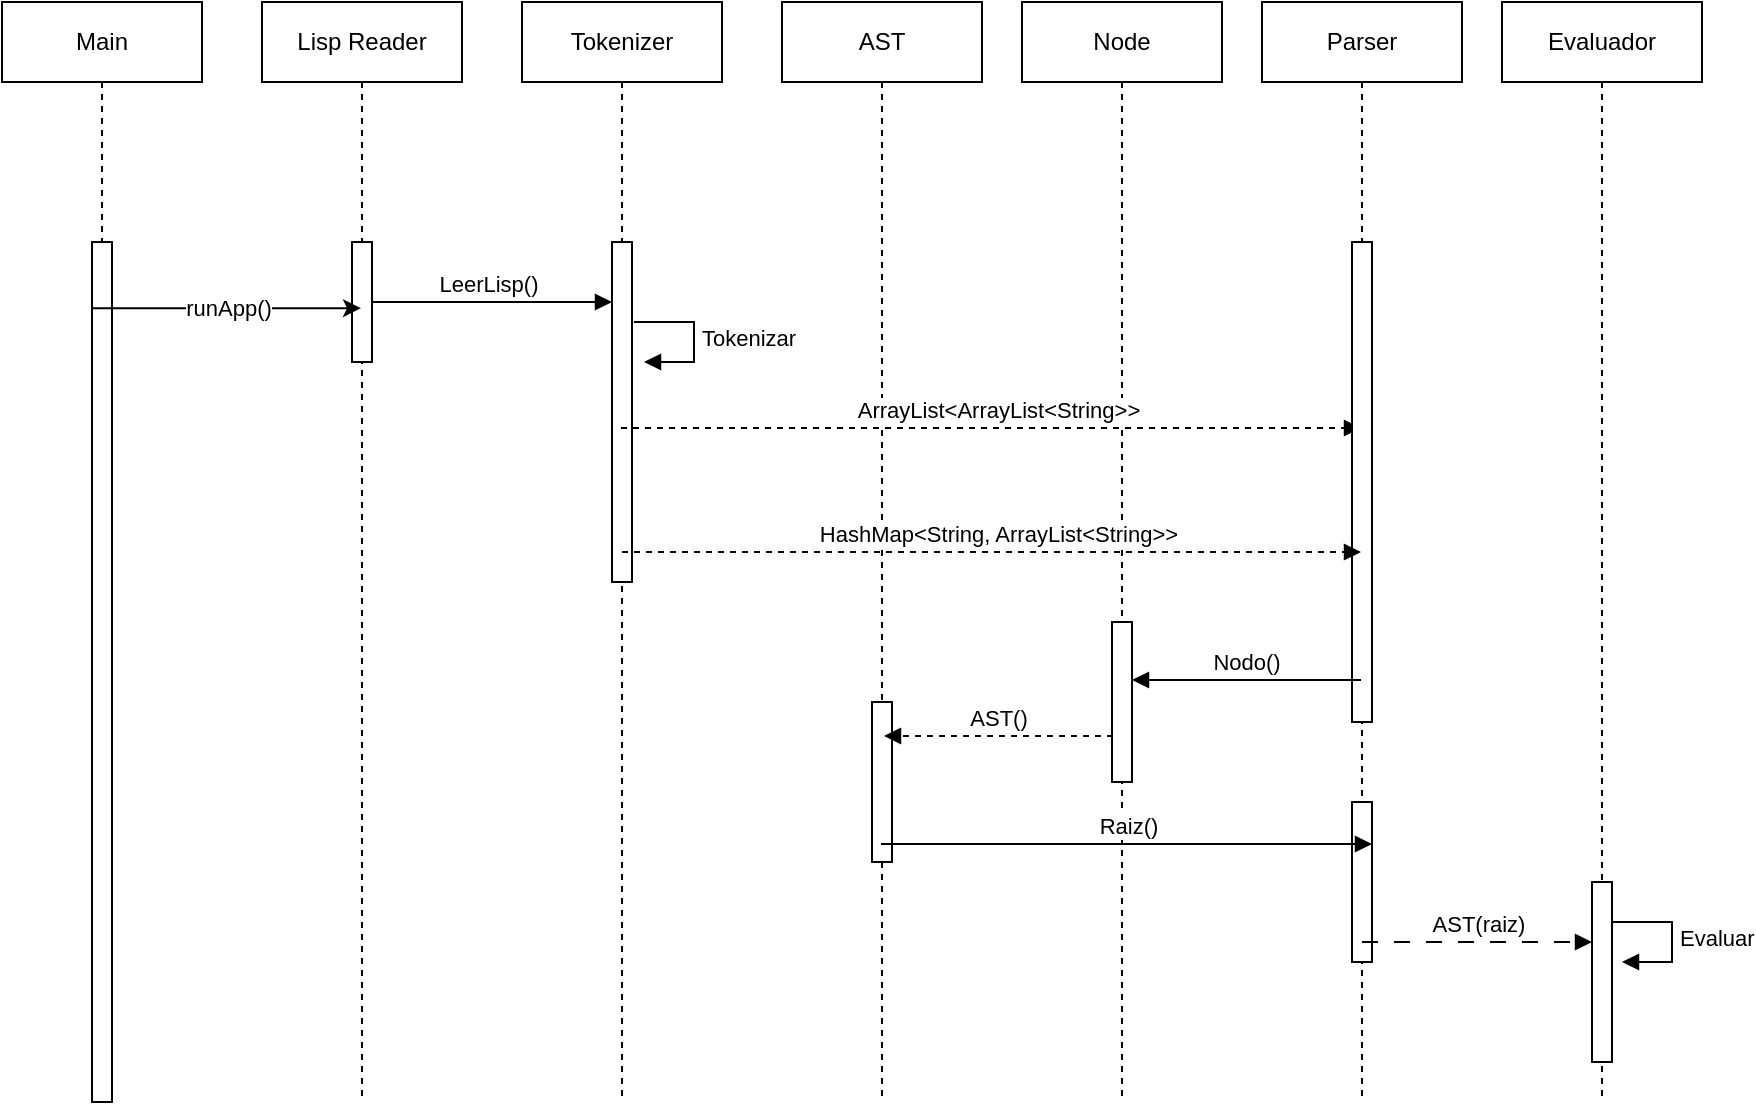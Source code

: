 <mxfile>
    <diagram id="NSp_E1Tnpz_RAbhvVRZO" name="Page-1">
        <mxGraphModel dx="579" dy="214" grid="1" gridSize="10" guides="1" tooltips="1" connect="1" arrows="1" fold="1" page="1" pageScale="1" pageWidth="850" pageHeight="1100" math="0" shadow="0">
            <root>
                <mxCell id="0"/>
                <mxCell id="1" parent="0"/>
                <mxCell id="3" value="Main" style="shape=umlLifeline;perimeter=lifelinePerimeter;whiteSpace=wrap;html=1;container=1;collapsible=0;recursiveResize=0;outlineConnect=0;" parent="1" vertex="1">
                    <mxGeometry x="10" y="20" width="100" height="550" as="geometry"/>
                </mxCell>
                <mxCell id="8" value="" style="html=1;points=[];perimeter=orthogonalPerimeter;" parent="3" vertex="1">
                    <mxGeometry x="45" y="120" width="10" height="430" as="geometry"/>
                </mxCell>
                <mxCell id="4" value="AST" style="shape=umlLifeline;perimeter=lifelinePerimeter;whiteSpace=wrap;html=1;container=1;collapsible=0;recursiveResize=0;outlineConnect=0;" parent="1" vertex="1">
                    <mxGeometry x="400" y="20" width="100" height="550" as="geometry"/>
                </mxCell>
                <mxCell id="26" value="" style="html=1;points=[];perimeter=orthogonalPerimeter;" parent="4" vertex="1">
                    <mxGeometry x="45" y="350" width="10" height="80" as="geometry"/>
                </mxCell>
                <mxCell id="5" value="Tokenizer" style="shape=umlLifeline;perimeter=lifelinePerimeter;whiteSpace=wrap;html=1;container=1;collapsible=0;recursiveResize=0;outlineConnect=0;" parent="1" vertex="1">
                    <mxGeometry x="270" y="20" width="100" height="550" as="geometry"/>
                </mxCell>
                <mxCell id="30" value="" style="html=1;points=[];perimeter=orthogonalPerimeter;" parent="5" vertex="1">
                    <mxGeometry x="45" y="120" width="10" height="170" as="geometry"/>
                </mxCell>
                <mxCell id="43" value="Tokenizar" style="edgeStyle=orthogonalEdgeStyle;html=1;align=left;spacingLeft=2;endArrow=block;rounded=0;entryX=1;entryY=0;" parent="5" edge="1">
                    <mxGeometry x="0.013" relative="1" as="geometry">
                        <mxPoint x="56" y="160" as="sourcePoint"/>
                        <Array as="points">
                            <mxPoint x="86" y="160"/>
                        </Array>
                        <mxPoint x="61" y="180" as="targetPoint"/>
                        <mxPoint as="offset"/>
                    </mxGeometry>
                </mxCell>
                <mxCell id="52" value="LeerLisp()" style="html=1;verticalAlign=bottom;endArrow=block;entryX=0;entryY=0;" edge="1" parent="5">
                    <mxGeometry x="0.004" relative="1" as="geometry">
                        <mxPoint x="-80.5" y="150.0" as="sourcePoint"/>
                        <mxPoint x="45" y="150.0" as="targetPoint"/>
                        <mxPoint as="offset"/>
                    </mxGeometry>
                </mxCell>
                <mxCell id="6" value="Lisp Reader" style="shape=umlLifeline;perimeter=lifelinePerimeter;whiteSpace=wrap;html=1;container=1;collapsible=0;recursiveResize=0;outlineConnect=0;" parent="1" vertex="1">
                    <mxGeometry x="140" y="20" width="100" height="550" as="geometry"/>
                </mxCell>
                <mxCell id="19" value="" style="html=1;points=[];perimeter=orthogonalPerimeter;" parent="6" vertex="1">
                    <mxGeometry x="45" y="120" width="10" height="60" as="geometry"/>
                </mxCell>
                <mxCell id="7" value="Node" style="shape=umlLifeline;perimeter=lifelinePerimeter;whiteSpace=wrap;html=1;container=1;collapsible=0;recursiveResize=0;outlineConnect=0;" parent="1" vertex="1">
                    <mxGeometry x="520" y="20" width="100" height="550" as="geometry"/>
                </mxCell>
                <mxCell id="55" value="" style="html=1;points=[];perimeter=orthogonalPerimeter;" vertex="1" parent="7">
                    <mxGeometry x="45" y="310" width="10" height="80" as="geometry"/>
                </mxCell>
                <mxCell id="57" value="AST()" style="html=1;verticalAlign=bottom;endArrow=block;entryX=1;entryY=0.6;entryDx=0;entryDy=0;entryPerimeter=0;dashed=1;" edge="1" parent="7">
                    <mxGeometry x="0.004" relative="1" as="geometry">
                        <mxPoint x="45.5" y="367" as="sourcePoint"/>
                        <mxPoint x="-69" y="367" as="targetPoint"/>
                        <mxPoint as="offset"/>
                    </mxGeometry>
                </mxCell>
                <mxCell id="27" value="ArrayList&amp;lt;ArrayList&amp;lt;String&amp;gt;&amp;gt;" style="html=1;verticalAlign=bottom;endArrow=block;dashed=1;" parent="1" target="47" edge="1">
                    <mxGeometry x="0.016" relative="1" as="geometry">
                        <mxPoint x="319.5" y="233" as="sourcePoint"/>
                        <mxPoint x="449.5" y="233" as="targetPoint"/>
                        <mxPoint as="offset"/>
                    </mxGeometry>
                </mxCell>
                <mxCell id="45" value="runApp()" style="edgeStyle=none;html=1;exitX=0;exitY=0.077;exitDx=0;exitDy=0;exitPerimeter=0;" parent="1" source="8" target="6" edge="1">
                    <mxGeometry relative="1" as="geometry">
                        <mxPoint x="325" y="480" as="sourcePoint"/>
                    </mxGeometry>
                </mxCell>
                <mxCell id="47" value="Parser" style="shape=umlLifeline;perimeter=lifelinePerimeter;whiteSpace=wrap;html=1;container=1;collapsible=0;recursiveResize=0;outlineConnect=0;" vertex="1" parent="1">
                    <mxGeometry x="640" y="20" width="100" height="550" as="geometry"/>
                </mxCell>
                <mxCell id="48" value="" style="html=1;points=[];perimeter=orthogonalPerimeter;" vertex="1" parent="47">
                    <mxGeometry x="45" y="120" width="10" height="240" as="geometry"/>
                </mxCell>
                <mxCell id="54" value="" style="html=1;points=[];perimeter=orthogonalPerimeter;" vertex="1" parent="47">
                    <mxGeometry x="45" y="400" width="10" height="80" as="geometry"/>
                </mxCell>
                <mxCell id="58" value="Raiz()" style="html=1;verticalAlign=bottom;endArrow=block;" edge="1" parent="47">
                    <mxGeometry x="0.004" relative="1" as="geometry">
                        <mxPoint x="-190.5" y="421.0" as="sourcePoint"/>
                        <mxPoint x="55" y="421" as="targetPoint"/>
                        <mxPoint as="offset"/>
                    </mxGeometry>
                </mxCell>
                <mxCell id="49" value="Evaluador" style="shape=umlLifeline;perimeter=lifelinePerimeter;whiteSpace=wrap;html=1;container=1;collapsible=0;recursiveResize=0;outlineConnect=0;" vertex="1" parent="1">
                    <mxGeometry x="760" y="20" width="100" height="550" as="geometry"/>
                </mxCell>
                <mxCell id="50" value="" style="html=1;points=[];perimeter=orthogonalPerimeter;" vertex="1" parent="49">
                    <mxGeometry x="45" y="440" width="10" height="90" as="geometry"/>
                </mxCell>
                <mxCell id="59" value="Evaluar" style="edgeStyle=orthogonalEdgeStyle;html=1;align=left;spacingLeft=2;endArrow=block;rounded=0;entryX=1;entryY=0;" edge="1" parent="49">
                    <mxGeometry x="0.013" relative="1" as="geometry">
                        <mxPoint x="55" y="460" as="sourcePoint"/>
                        <Array as="points">
                            <mxPoint x="85" y="460"/>
                        </Array>
                        <mxPoint x="60" y="480" as="targetPoint"/>
                        <mxPoint as="offset"/>
                    </mxGeometry>
                </mxCell>
                <mxCell id="60" value="AST(raiz)" style="html=1;verticalAlign=bottom;endArrow=block;dashed=1;dashPattern=8 8;" edge="1" parent="49">
                    <mxGeometry x="0.009" relative="1" as="geometry">
                        <mxPoint x="-70" y="470" as="sourcePoint"/>
                        <mxPoint x="45" y="470" as="targetPoint"/>
                        <mxPoint as="offset"/>
                    </mxGeometry>
                </mxCell>
                <mxCell id="53" value="HashMap&amp;lt;String, ArrayList&amp;lt;String&amp;gt;&amp;gt;" style="html=1;verticalAlign=bottom;endArrow=block;dashed=1;" edge="1" parent="1" source="5" target="47">
                    <mxGeometry x="0.016" relative="1" as="geometry">
                        <mxPoint x="329.5" y="243" as="sourcePoint"/>
                        <mxPoint x="699.5" y="243" as="targetPoint"/>
                        <mxPoint as="offset"/>
                    </mxGeometry>
                </mxCell>
                <mxCell id="56" value="Nodo()" style="html=1;verticalAlign=bottom;endArrow=block;entryX=1;entryY=0.6;entryDx=0;entryDy=0;entryPerimeter=0;" edge="1" parent="1">
                    <mxGeometry x="0.004" relative="1" as="geometry">
                        <mxPoint x="689.5" y="359" as="sourcePoint"/>
                        <mxPoint x="575" y="359" as="targetPoint"/>
                        <mxPoint as="offset"/>
                    </mxGeometry>
                </mxCell>
            </root>
        </mxGraphModel>
    </diagram>
</mxfile>